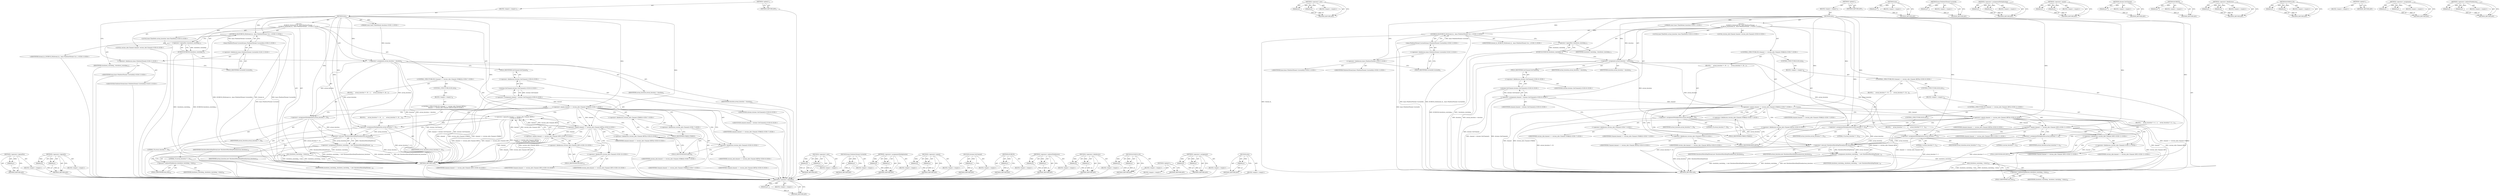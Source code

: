digraph "&lt;operator&gt;.indirectFieldAccess" {
vulnerable_123 [label=<(METHOD,&lt;operator&gt;.logicalNot)>];
vulnerable_124 [label=<(PARAM,p1)>];
vulnerable_125 [label=<(BLOCK,&lt;empty&gt;,&lt;empty&gt;)>];
vulnerable_126 [label=<(METHOD_RETURN,ANY)>];
vulnerable_146 [label=<(METHOD,&lt;operator&gt;.logicalOr)>];
vulnerable_147 [label=<(PARAM,p1)>];
vulnerable_148 [label=<(PARAM,p2)>];
vulnerable_149 [label=<(BLOCK,&lt;empty&gt;,&lt;empty&gt;)>];
vulnerable_150 [label=<(METHOD_RETURN,ANY)>];
vulnerable_6 [label=<(METHOD,&lt;global&gt;)<SUB>1</SUB>>];
vulnerable_7 [label=<(BLOCK,&lt;empty&gt;,&lt;empty&gt;)<SUB>1</SUB>>];
vulnerable_8 [label=<(METHOD,Arm)<SUB>1</SUB>>];
vulnerable_9 [label="<(PARAM,const base::TimeDelta&amp; duration)<SUB>1</SUB>>"];
vulnerable_10 [label="<(BLOCK,{
  DCHECK_EQ(thread_id_, base::PlatformThread:...,{
  DCHECK_EQ(thread_id_, base::PlatformThread:...)<SUB>1</SUB>>"];
vulnerable_11 [label="<(DCHECK_EQ,DCHECK_EQ(thread_id_, base::PlatformThread::Cur...)<SUB>2</SUB>>"];
vulnerable_12 [label="<(IDENTIFIER,thread_id_,DCHECK_EQ(thread_id_, base::PlatformThread::Cur...)<SUB>2</SUB>>"];
vulnerable_13 [label="<(base.PlatformThread.CurrentId,base::PlatformThread::CurrentId())<SUB>2</SUB>>"];
vulnerable_14 [label="<(&lt;operator&gt;.fieldAccess,base::PlatformThread::CurrentId)<SUB>2</SUB>>"];
vulnerable_15 [label="<(&lt;operator&gt;.fieldAccess,base::PlatformThread)<SUB>2</SUB>>"];
vulnerable_16 [label="<(IDENTIFIER,base,base::PlatformThread::CurrentId())<SUB>2</SUB>>"];
vulnerable_17 [label="<(IDENTIFIER,PlatformThread,base::PlatformThread::CurrentId())<SUB>2</SUB>>"];
vulnerable_18 [label=<(FIELD_IDENTIFIER,CurrentId,CurrentId)<SUB>2</SUB>>];
vulnerable_19 [label=<(DCHECK,DCHECK(!shutdown_watchdog_))<SUB>3</SUB>>];
vulnerable_20 [label=<(&lt;operator&gt;.logicalNot,!shutdown_watchdog_)<SUB>3</SUB>>];
vulnerable_21 [label=<(IDENTIFIER,shutdown_watchdog_,!shutdown_watchdog_)<SUB>3</SUB>>];
vulnerable_22 [label="<(LOCAL,base.TimeDelta actual_duration: base.TimeDelta)<SUB>4</SUB>>"];
vulnerable_23 [label=<(&lt;operator&gt;.assignment,actual_duration = duration)<SUB>4</SUB>>];
vulnerable_24 [label=<(IDENTIFIER,actual_duration,actual_duration = duration)<SUB>4</SUB>>];
vulnerable_25 [label=<(IDENTIFIER,duration,actual_duration = duration)<SUB>4</SUB>>];
vulnerable_26 [label="<(LOCAL,version_info.Channel channel: version_info.Channel)<SUB>6</SUB>>"];
vulnerable_27 [label="<(&lt;operator&gt;.assignment,channel = chrome::GetChannel())<SUB>6</SUB>>"];
vulnerable_28 [label="<(IDENTIFIER,channel,channel = chrome::GetChannel())<SUB>6</SUB>>"];
vulnerable_29 [label="<(chrome.GetChannel,chrome::GetChannel())<SUB>6</SUB>>"];
vulnerable_30 [label="<(&lt;operator&gt;.fieldAccess,chrome::GetChannel)<SUB>6</SUB>>"];
vulnerable_31 [label="<(IDENTIFIER,chrome,chrome::GetChannel())<SUB>6</SUB>>"];
vulnerable_32 [label=<(FIELD_IDENTIFIER,GetChannel,GetChannel)<SUB>6</SUB>>];
vulnerable_33 [label="<(CONTROL_STRUCTURE,IF,if (channel == version_info::Channel::STABLE))<SUB>7</SUB>>"];
vulnerable_34 [label="<(&lt;operator&gt;.equals,channel == version_info::Channel::STABLE)<SUB>7</SUB>>"];
vulnerable_35 [label="<(IDENTIFIER,channel,channel == version_info::Channel::STABLE)<SUB>7</SUB>>"];
vulnerable_36 [label="<(&lt;operator&gt;.fieldAccess,version_info::Channel::STABLE)<SUB>7</SUB>>"];
vulnerable_37 [label="<(&lt;operator&gt;.fieldAccess,version_info::Channel)<SUB>7</SUB>>"];
vulnerable_38 [label="<(IDENTIFIER,version_info,channel == version_info::Channel::STABLE)<SUB>7</SUB>>"];
vulnerable_39 [label="<(IDENTIFIER,Channel,channel == version_info::Channel::STABLE)<SUB>7</SUB>>"];
vulnerable_40 [label=<(FIELD_IDENTIFIER,STABLE,STABLE)<SUB>7</SUB>>];
vulnerable_41 [label=<(BLOCK,{
     actual_duration *= 20;
  },{
     actual_duration *= 20;
  })<SUB>7</SUB>>];
vulnerable_42 [label=<(&lt;operator&gt;.assignmentMultiplication,actual_duration *= 20)<SUB>8</SUB>>];
vulnerable_43 [label=<(IDENTIFIER,actual_duration,actual_duration *= 20)<SUB>8</SUB>>];
vulnerable_44 [label=<(LITERAL,20,actual_duration *= 20)<SUB>8</SUB>>];
vulnerable_45 [label=<(CONTROL_STRUCTURE,ELSE,else)<SUB>9</SUB>>];
vulnerable_46 [label=<(BLOCK,&lt;empty&gt;,&lt;empty&gt;)<SUB>9</SUB>>];
vulnerable_47 [label="<(CONTROL_STRUCTURE,IF,if (channel == version_info::Channel::BETA ||
             channel == version_info::Channel::DEV))<SUB>9</SUB>>"];
vulnerable_48 [label="<(&lt;operator&gt;.logicalOr,channel == version_info::Channel::BETA ||
     ...)<SUB>9</SUB>>"];
vulnerable_49 [label="<(&lt;operator&gt;.equals,channel == version_info::Channel::BETA)<SUB>9</SUB>>"];
vulnerable_50 [label="<(IDENTIFIER,channel,channel == version_info::Channel::BETA)<SUB>9</SUB>>"];
vulnerable_51 [label="<(&lt;operator&gt;.fieldAccess,version_info::Channel::BETA)<SUB>9</SUB>>"];
vulnerable_52 [label="<(&lt;operator&gt;.fieldAccess,version_info::Channel)<SUB>9</SUB>>"];
vulnerable_53 [label="<(IDENTIFIER,version_info,channel == version_info::Channel::BETA)<SUB>9</SUB>>"];
vulnerable_54 [label="<(IDENTIFIER,Channel,channel == version_info::Channel::BETA)<SUB>9</SUB>>"];
vulnerable_55 [label=<(FIELD_IDENTIFIER,BETA,BETA)<SUB>9</SUB>>];
vulnerable_56 [label="<(&lt;operator&gt;.equals,channel == version_info::Channel::DEV)<SUB>10</SUB>>"];
vulnerable_57 [label="<(IDENTIFIER,channel,channel == version_info::Channel::DEV)<SUB>10</SUB>>"];
vulnerable_58 [label="<(&lt;operator&gt;.fieldAccess,version_info::Channel::DEV)<SUB>10</SUB>>"];
vulnerable_59 [label="<(&lt;operator&gt;.fieldAccess,version_info::Channel)<SUB>10</SUB>>"];
vulnerable_60 [label="<(IDENTIFIER,version_info,channel == version_info::Channel::DEV)<SUB>10</SUB>>"];
vulnerable_61 [label="<(IDENTIFIER,Channel,channel == version_info::Channel::DEV)<SUB>10</SUB>>"];
vulnerable_62 [label=<(FIELD_IDENTIFIER,DEV,DEV)<SUB>10</SUB>>];
vulnerable_63 [label=<(BLOCK,{
     actual_duration *= 10;
   },{
     actual_duration *= 10;
   })<SUB>10</SUB>>];
vulnerable_64 [label=<(&lt;operator&gt;.assignmentMultiplication,actual_duration *= 10)<SUB>11</SUB>>];
vulnerable_65 [label=<(IDENTIFIER,actual_duration,actual_duration *= 10)<SUB>11</SUB>>];
vulnerable_66 [label=<(LITERAL,10,actual_duration *= 10)<SUB>11</SUB>>];
vulnerable_67 [label=<(&lt;operator&gt;.assignment,shutdown_watchdog_ = new ShutdownWatchDogThread...)<SUB>19</SUB>>];
vulnerable_68 [label=<(IDENTIFIER,shutdown_watchdog_,shutdown_watchdog_ = new ShutdownWatchDogThread...)<SUB>19</SUB>>];
vulnerable_69 [label=<(&lt;operator&gt;.new,new ShutdownWatchDogThread(actual_duration))<SUB>19</SUB>>];
vulnerable_70 [label=<(IDENTIFIER,ShutdownWatchDogThread,new ShutdownWatchDogThread(actual_duration))<SUB>19</SUB>>];
vulnerable_71 [label=<(IDENTIFIER,actual_duration,new ShutdownWatchDogThread(actual_duration))<SUB>19</SUB>>];
vulnerable_72 [label=<(Arm,shutdown_watchdog_-&gt;Arm())<SUB>20</SUB>>];
vulnerable_73 [label=<(&lt;operator&gt;.indirectFieldAccess,shutdown_watchdog_-&gt;Arm)<SUB>20</SUB>>];
vulnerable_74 [label=<(IDENTIFIER,shutdown_watchdog_,shutdown_watchdog_-&gt;Arm())<SUB>20</SUB>>];
vulnerable_75 [label=<(FIELD_IDENTIFIER,Arm,Arm)<SUB>20</SUB>>];
vulnerable_76 [label=<(METHOD_RETURN,void)<SUB>1</SUB>>];
vulnerable_78 [label=<(METHOD_RETURN,ANY)<SUB>1</SUB>>];
vulnerable_151 [label=<(METHOD,&lt;operator&gt;.new)>];
vulnerable_152 [label=<(PARAM,p1)>];
vulnerable_153 [label=<(PARAM,p2)>];
vulnerable_154 [label=<(BLOCK,&lt;empty&gt;,&lt;empty&gt;)>];
vulnerable_155 [label=<(METHOD_RETURN,ANY)>];
vulnerable_110 [label=<(METHOD,base.PlatformThread.CurrentId)>];
vulnerable_111 [label=<(PARAM,p1)>];
vulnerable_112 [label=<(BLOCK,&lt;empty&gt;,&lt;empty&gt;)>];
vulnerable_113 [label=<(METHOD_RETURN,ANY)>];
vulnerable_141 [label=<(METHOD,&lt;operator&gt;.assignmentMultiplication)>];
vulnerable_142 [label=<(PARAM,p1)>];
vulnerable_143 [label=<(PARAM,p2)>];
vulnerable_144 [label=<(BLOCK,&lt;empty&gt;,&lt;empty&gt;)>];
vulnerable_145 [label=<(METHOD_RETURN,ANY)>];
vulnerable_136 [label=<(METHOD,&lt;operator&gt;.equals)>];
vulnerable_137 [label=<(PARAM,p1)>];
vulnerable_138 [label=<(PARAM,p2)>];
vulnerable_139 [label=<(BLOCK,&lt;empty&gt;,&lt;empty&gt;)>];
vulnerable_140 [label=<(METHOD_RETURN,ANY)>];
vulnerable_132 [label=<(METHOD,chrome.GetChannel)>];
vulnerable_133 [label=<(PARAM,p1)>];
vulnerable_134 [label=<(BLOCK,&lt;empty&gt;,&lt;empty&gt;)>];
vulnerable_135 [label=<(METHOD_RETURN,ANY)>];
vulnerable_119 [label=<(METHOD,DCHECK)>];
vulnerable_120 [label=<(PARAM,p1)>];
vulnerable_121 [label=<(BLOCK,&lt;empty&gt;,&lt;empty&gt;)>];
vulnerable_122 [label=<(METHOD_RETURN,ANY)>];
vulnerable_160 [label=<(METHOD,&lt;operator&gt;.indirectFieldAccess)>];
vulnerable_161 [label=<(PARAM,p1)>];
vulnerable_162 [label=<(PARAM,p2)>];
vulnerable_163 [label=<(BLOCK,&lt;empty&gt;,&lt;empty&gt;)>];
vulnerable_164 [label=<(METHOD_RETURN,ANY)>];
vulnerable_114 [label=<(METHOD,&lt;operator&gt;.fieldAccess)>];
vulnerable_115 [label=<(PARAM,p1)>];
vulnerable_116 [label=<(PARAM,p2)>];
vulnerable_117 [label=<(BLOCK,&lt;empty&gt;,&lt;empty&gt;)>];
vulnerable_118 [label=<(METHOD_RETURN,ANY)>];
vulnerable_105 [label=<(METHOD,DCHECK_EQ)>];
vulnerable_106 [label=<(PARAM,p1)>];
vulnerable_107 [label=<(PARAM,p2)>];
vulnerable_108 [label=<(BLOCK,&lt;empty&gt;,&lt;empty&gt;)>];
vulnerable_109 [label=<(METHOD_RETURN,ANY)>];
vulnerable_99 [label=<(METHOD,&lt;global&gt;)<SUB>1</SUB>>];
vulnerable_100 [label=<(BLOCK,&lt;empty&gt;,&lt;empty&gt;)>];
vulnerable_101 [label=<(METHOD_RETURN,ANY)>];
vulnerable_127 [label=<(METHOD,&lt;operator&gt;.assignment)>];
vulnerable_128 [label=<(PARAM,p1)>];
vulnerable_129 [label=<(PARAM,p2)>];
vulnerable_130 [label=<(BLOCK,&lt;empty&gt;,&lt;empty&gt;)>];
vulnerable_131 [label=<(METHOD_RETURN,ANY)>];
vulnerable_156 [label=<(METHOD,Arm)>];
vulnerable_157 [label=<(PARAM,p1)>];
vulnerable_158 [label=<(BLOCK,&lt;empty&gt;,&lt;empty&gt;)>];
vulnerable_159 [label=<(METHOD_RETURN,ANY)>];
fixed_134 [label=<(METHOD,&lt;operator&gt;.logicalNot)>];
fixed_135 [label=<(PARAM,p1)>];
fixed_136 [label=<(BLOCK,&lt;empty&gt;,&lt;empty&gt;)>];
fixed_137 [label=<(METHOD_RETURN,ANY)>];
fixed_157 [label=<(METHOD,&lt;operator&gt;.new)>];
fixed_158 [label=<(PARAM,p1)>];
fixed_159 [label=<(PARAM,p2)>];
fixed_160 [label=<(BLOCK,&lt;empty&gt;,&lt;empty&gt;)>];
fixed_161 [label=<(METHOD_RETURN,ANY)>];
fixed_6 [label=<(METHOD,&lt;global&gt;)<SUB>1</SUB>>];
fixed_7 [label=<(BLOCK,&lt;empty&gt;,&lt;empty&gt;)<SUB>1</SUB>>];
fixed_8 [label=<(METHOD,Arm)<SUB>1</SUB>>];
fixed_9 [label="<(PARAM,const base::TimeDelta&amp; duration)<SUB>1</SUB>>"];
fixed_10 [label="<(BLOCK,{
  DCHECK_EQ(thread_id_, base::PlatformThread:...,{
  DCHECK_EQ(thread_id_, base::PlatformThread:...)<SUB>1</SUB>>"];
fixed_11 [label="<(DCHECK_EQ,DCHECK_EQ(thread_id_, base::PlatformThread::Cur...)<SUB>2</SUB>>"];
fixed_12 [label="<(IDENTIFIER,thread_id_,DCHECK_EQ(thread_id_, base::PlatformThread::Cur...)<SUB>2</SUB>>"];
fixed_13 [label="<(base.PlatformThread.CurrentId,base::PlatformThread::CurrentId())<SUB>2</SUB>>"];
fixed_14 [label="<(&lt;operator&gt;.fieldAccess,base::PlatformThread::CurrentId)<SUB>2</SUB>>"];
fixed_15 [label="<(&lt;operator&gt;.fieldAccess,base::PlatformThread)<SUB>2</SUB>>"];
fixed_16 [label="<(IDENTIFIER,base,base::PlatformThread::CurrentId())<SUB>2</SUB>>"];
fixed_17 [label="<(IDENTIFIER,PlatformThread,base::PlatformThread::CurrentId())<SUB>2</SUB>>"];
fixed_18 [label=<(FIELD_IDENTIFIER,CurrentId,CurrentId)<SUB>2</SUB>>];
fixed_19 [label=<(DCHECK,DCHECK(!shutdown_watchdog_))<SUB>3</SUB>>];
fixed_20 [label=<(&lt;operator&gt;.logicalNot,!shutdown_watchdog_)<SUB>3</SUB>>];
fixed_21 [label=<(IDENTIFIER,shutdown_watchdog_,!shutdown_watchdog_)<SUB>3</SUB>>];
fixed_22 [label="<(LOCAL,base.TimeDelta actual_duration: base.TimeDelta)<SUB>4</SUB>>"];
fixed_23 [label=<(&lt;operator&gt;.assignment,actual_duration = duration)<SUB>4</SUB>>];
fixed_24 [label=<(IDENTIFIER,actual_duration,actual_duration = duration)<SUB>4</SUB>>];
fixed_25 [label=<(IDENTIFIER,duration,actual_duration = duration)<SUB>4</SUB>>];
fixed_26 [label="<(LOCAL,version_info.Channel channel: version_info.Channel)<SUB>6</SUB>>"];
fixed_27 [label="<(&lt;operator&gt;.assignment,channel = chrome::GetChannel())<SUB>6</SUB>>"];
fixed_28 [label="<(IDENTIFIER,channel,channel = chrome::GetChannel())<SUB>6</SUB>>"];
fixed_29 [label="<(chrome.GetChannel,chrome::GetChannel())<SUB>6</SUB>>"];
fixed_30 [label="<(&lt;operator&gt;.fieldAccess,chrome::GetChannel)<SUB>6</SUB>>"];
fixed_31 [label="<(IDENTIFIER,chrome,chrome::GetChannel())<SUB>6</SUB>>"];
fixed_32 [label=<(FIELD_IDENTIFIER,GetChannel,GetChannel)<SUB>6</SUB>>];
fixed_33 [label="<(CONTROL_STRUCTURE,IF,if (channel == version_info::Channel::STABLE))<SUB>7</SUB>>"];
fixed_34 [label="<(&lt;operator&gt;.equals,channel == version_info::Channel::STABLE)<SUB>7</SUB>>"];
fixed_35 [label="<(IDENTIFIER,channel,channel == version_info::Channel::STABLE)<SUB>7</SUB>>"];
fixed_36 [label="<(&lt;operator&gt;.fieldAccess,version_info::Channel::STABLE)<SUB>7</SUB>>"];
fixed_37 [label="<(&lt;operator&gt;.fieldAccess,version_info::Channel)<SUB>7</SUB>>"];
fixed_38 [label="<(IDENTIFIER,version_info,channel == version_info::Channel::STABLE)<SUB>7</SUB>>"];
fixed_39 [label="<(IDENTIFIER,Channel,channel == version_info::Channel::STABLE)<SUB>7</SUB>>"];
fixed_40 [label=<(FIELD_IDENTIFIER,STABLE,STABLE)<SUB>7</SUB>>];
fixed_41 [label=<(BLOCK,{
     actual_duration *= 20;
  },{
     actual_duration *= 20;
  })<SUB>7</SUB>>];
fixed_42 [label=<(&lt;operator&gt;.assignmentMultiplication,actual_duration *= 20)<SUB>8</SUB>>];
fixed_43 [label=<(IDENTIFIER,actual_duration,actual_duration *= 20)<SUB>8</SUB>>];
fixed_44 [label=<(LITERAL,20,actual_duration *= 20)<SUB>8</SUB>>];
fixed_45 [label=<(CONTROL_STRUCTURE,ELSE,else)<SUB>9</SUB>>];
fixed_46 [label=<(BLOCK,&lt;empty&gt;,&lt;empty&gt;)<SUB>9</SUB>>];
fixed_47 [label="<(CONTROL_STRUCTURE,IF,if (channel == version_info::Channel::BETA))<SUB>9</SUB>>"];
fixed_48 [label="<(&lt;operator&gt;.equals,channel == version_info::Channel::BETA)<SUB>9</SUB>>"];
fixed_49 [label="<(IDENTIFIER,channel,channel == version_info::Channel::BETA)<SUB>9</SUB>>"];
fixed_50 [label="<(&lt;operator&gt;.fieldAccess,version_info::Channel::BETA)<SUB>9</SUB>>"];
fixed_51 [label="<(&lt;operator&gt;.fieldAccess,version_info::Channel)<SUB>9</SUB>>"];
fixed_52 [label="<(IDENTIFIER,version_info,channel == version_info::Channel::BETA)<SUB>9</SUB>>"];
fixed_53 [label="<(IDENTIFIER,Channel,channel == version_info::Channel::BETA)<SUB>9</SUB>>"];
fixed_54 [label=<(FIELD_IDENTIFIER,BETA,BETA)<SUB>9</SUB>>];
fixed_55 [label=<(BLOCK,{
     actual_duration *= 10;
  },{
     actual_duration *= 10;
  })<SUB>9</SUB>>];
fixed_56 [label=<(&lt;operator&gt;.assignmentMultiplication,actual_duration *= 10)<SUB>10</SUB>>];
fixed_57 [label=<(IDENTIFIER,actual_duration,actual_duration *= 10)<SUB>10</SUB>>];
fixed_58 [label=<(LITERAL,10,actual_duration *= 10)<SUB>10</SUB>>];
fixed_59 [label=<(CONTROL_STRUCTURE,ELSE,else)<SUB>11</SUB>>];
fixed_60 [label=<(BLOCK,&lt;empty&gt;,&lt;empty&gt;)<SUB>11</SUB>>];
fixed_61 [label="<(CONTROL_STRUCTURE,IF,if (channel == version_info::Channel::DEV))<SUB>11</SUB>>"];
fixed_62 [label="<(&lt;operator&gt;.equals,channel == version_info::Channel::DEV)<SUB>11</SUB>>"];
fixed_63 [label="<(IDENTIFIER,channel,channel == version_info::Channel::DEV)<SUB>11</SUB>>"];
fixed_64 [label="<(&lt;operator&gt;.fieldAccess,version_info::Channel::DEV)<SUB>11</SUB>>"];
fixed_65 [label="<(&lt;operator&gt;.fieldAccess,version_info::Channel)<SUB>11</SUB>>"];
fixed_66 [label="<(IDENTIFIER,version_info,channel == version_info::Channel::DEV)<SUB>11</SUB>>"];
fixed_67 [label="<(IDENTIFIER,Channel,channel == version_info::Channel::DEV)<SUB>11</SUB>>"];
fixed_68 [label=<(FIELD_IDENTIFIER,DEV,DEV)<SUB>11</SUB>>];
fixed_69 [label=<(BLOCK,{
    actual_duration *= 4;
  },{
    actual_duration *= 4;
  })<SUB>11</SUB>>];
fixed_70 [label=<(&lt;operator&gt;.assignmentMultiplication,actual_duration *= 4)<SUB>12</SUB>>];
fixed_71 [label=<(IDENTIFIER,actual_duration,actual_duration *= 4)<SUB>12</SUB>>];
fixed_72 [label=<(LITERAL,4,actual_duration *= 4)<SUB>12</SUB>>];
fixed_73 [label=<(CONTROL_STRUCTURE,ELSE,else)<SUB>13</SUB>>];
fixed_74 [label=<(BLOCK,{
    actual_duration *= 2;
   },{
    actual_duration *= 2;
   })<SUB>13</SUB>>];
fixed_75 [label=<(&lt;operator&gt;.assignmentMultiplication,actual_duration *= 2)<SUB>14</SUB>>];
fixed_76 [label=<(IDENTIFIER,actual_duration,actual_duration *= 2)<SUB>14</SUB>>];
fixed_77 [label=<(LITERAL,2,actual_duration *= 2)<SUB>14</SUB>>];
fixed_78 [label=<(&lt;operator&gt;.assignment,shutdown_watchdog_ = new ShutdownWatchDogThread...)<SUB>22</SUB>>];
fixed_79 [label=<(IDENTIFIER,shutdown_watchdog_,shutdown_watchdog_ = new ShutdownWatchDogThread...)<SUB>22</SUB>>];
fixed_80 [label=<(&lt;operator&gt;.new,new ShutdownWatchDogThread(actual_duration))<SUB>22</SUB>>];
fixed_81 [label=<(IDENTIFIER,ShutdownWatchDogThread,new ShutdownWatchDogThread(actual_duration))<SUB>22</SUB>>];
fixed_82 [label=<(IDENTIFIER,actual_duration,new ShutdownWatchDogThread(actual_duration))<SUB>22</SUB>>];
fixed_83 [label=<(Arm,shutdown_watchdog_-&gt;Arm())<SUB>23</SUB>>];
fixed_84 [label=<(&lt;operator&gt;.indirectFieldAccess,shutdown_watchdog_-&gt;Arm)<SUB>23</SUB>>];
fixed_85 [label=<(IDENTIFIER,shutdown_watchdog_,shutdown_watchdog_-&gt;Arm())<SUB>23</SUB>>];
fixed_86 [label=<(FIELD_IDENTIFIER,Arm,Arm)<SUB>23</SUB>>];
fixed_87 [label=<(METHOD_RETURN,void)<SUB>1</SUB>>];
fixed_89 [label=<(METHOD_RETURN,ANY)<SUB>1</SUB>>];
fixed_162 [label=<(METHOD,Arm)>];
fixed_163 [label=<(PARAM,p1)>];
fixed_164 [label=<(BLOCK,&lt;empty&gt;,&lt;empty&gt;)>];
fixed_165 [label=<(METHOD_RETURN,ANY)>];
fixed_121 [label=<(METHOD,base.PlatformThread.CurrentId)>];
fixed_122 [label=<(PARAM,p1)>];
fixed_123 [label=<(BLOCK,&lt;empty&gt;,&lt;empty&gt;)>];
fixed_124 [label=<(METHOD_RETURN,ANY)>];
fixed_152 [label=<(METHOD,&lt;operator&gt;.assignmentMultiplication)>];
fixed_153 [label=<(PARAM,p1)>];
fixed_154 [label=<(PARAM,p2)>];
fixed_155 [label=<(BLOCK,&lt;empty&gt;,&lt;empty&gt;)>];
fixed_156 [label=<(METHOD_RETURN,ANY)>];
fixed_147 [label=<(METHOD,&lt;operator&gt;.equals)>];
fixed_148 [label=<(PARAM,p1)>];
fixed_149 [label=<(PARAM,p2)>];
fixed_150 [label=<(BLOCK,&lt;empty&gt;,&lt;empty&gt;)>];
fixed_151 [label=<(METHOD_RETURN,ANY)>];
fixed_143 [label=<(METHOD,chrome.GetChannel)>];
fixed_144 [label=<(PARAM,p1)>];
fixed_145 [label=<(BLOCK,&lt;empty&gt;,&lt;empty&gt;)>];
fixed_146 [label=<(METHOD_RETURN,ANY)>];
fixed_130 [label=<(METHOD,DCHECK)>];
fixed_131 [label=<(PARAM,p1)>];
fixed_132 [label=<(BLOCK,&lt;empty&gt;,&lt;empty&gt;)>];
fixed_133 [label=<(METHOD_RETURN,ANY)>];
fixed_125 [label=<(METHOD,&lt;operator&gt;.fieldAccess)>];
fixed_126 [label=<(PARAM,p1)>];
fixed_127 [label=<(PARAM,p2)>];
fixed_128 [label=<(BLOCK,&lt;empty&gt;,&lt;empty&gt;)>];
fixed_129 [label=<(METHOD_RETURN,ANY)>];
fixed_116 [label=<(METHOD,DCHECK_EQ)>];
fixed_117 [label=<(PARAM,p1)>];
fixed_118 [label=<(PARAM,p2)>];
fixed_119 [label=<(BLOCK,&lt;empty&gt;,&lt;empty&gt;)>];
fixed_120 [label=<(METHOD_RETURN,ANY)>];
fixed_110 [label=<(METHOD,&lt;global&gt;)<SUB>1</SUB>>];
fixed_111 [label=<(BLOCK,&lt;empty&gt;,&lt;empty&gt;)>];
fixed_112 [label=<(METHOD_RETURN,ANY)>];
fixed_138 [label=<(METHOD,&lt;operator&gt;.assignment)>];
fixed_139 [label=<(PARAM,p1)>];
fixed_140 [label=<(PARAM,p2)>];
fixed_141 [label=<(BLOCK,&lt;empty&gt;,&lt;empty&gt;)>];
fixed_142 [label=<(METHOD_RETURN,ANY)>];
fixed_166 [label=<(METHOD,&lt;operator&gt;.indirectFieldAccess)>];
fixed_167 [label=<(PARAM,p1)>];
fixed_168 [label=<(PARAM,p2)>];
fixed_169 [label=<(BLOCK,&lt;empty&gt;,&lt;empty&gt;)>];
fixed_170 [label=<(METHOD_RETURN,ANY)>];
vulnerable_123 -> vulnerable_124  [key=0, label="AST: "];
vulnerable_123 -> vulnerable_124  [key=1, label="DDG: "];
vulnerable_123 -> vulnerable_125  [key=0, label="AST: "];
vulnerable_123 -> vulnerable_126  [key=0, label="AST: "];
vulnerable_123 -> vulnerable_126  [key=1, label="CFG: "];
vulnerable_124 -> vulnerable_126  [key=0, label="DDG: p1"];
vulnerable_125 -> fixed_134  [key=0];
vulnerable_126 -> fixed_134  [key=0];
vulnerable_146 -> vulnerable_147  [key=0, label="AST: "];
vulnerable_146 -> vulnerable_147  [key=1, label="DDG: "];
vulnerable_146 -> vulnerable_149  [key=0, label="AST: "];
vulnerable_146 -> vulnerable_148  [key=0, label="AST: "];
vulnerable_146 -> vulnerable_148  [key=1, label="DDG: "];
vulnerable_146 -> vulnerable_150  [key=0, label="AST: "];
vulnerable_146 -> vulnerable_150  [key=1, label="CFG: "];
vulnerable_147 -> vulnerable_150  [key=0, label="DDG: p1"];
vulnerable_148 -> vulnerable_150  [key=0, label="DDG: p2"];
vulnerable_149 -> fixed_134  [key=0];
vulnerable_150 -> fixed_134  [key=0];
vulnerable_6 -> vulnerable_7  [key=0, label="AST: "];
vulnerable_6 -> vulnerable_78  [key=0, label="AST: "];
vulnerable_6 -> vulnerable_78  [key=1, label="CFG: "];
vulnerable_7 -> vulnerable_8  [key=0, label="AST: "];
vulnerable_8 -> vulnerable_9  [key=0, label="AST: "];
vulnerable_8 -> vulnerable_9  [key=1, label="DDG: "];
vulnerable_8 -> vulnerable_10  [key=0, label="AST: "];
vulnerable_8 -> vulnerable_76  [key=0, label="AST: "];
vulnerable_8 -> vulnerable_15  [key=0, label="CFG: "];
vulnerable_8 -> vulnerable_23  [key=0, label="DDG: "];
vulnerable_8 -> vulnerable_11  [key=0, label="DDG: "];
vulnerable_8 -> vulnerable_20  [key=0, label="DDG: "];
vulnerable_8 -> vulnerable_34  [key=0, label="DDG: "];
vulnerable_8 -> vulnerable_42  [key=0, label="DDG: "];
vulnerable_8 -> vulnerable_69  [key=0, label="DDG: "];
vulnerable_8 -> vulnerable_64  [key=0, label="DDG: "];
vulnerable_8 -> vulnerable_49  [key=0, label="DDG: "];
vulnerable_8 -> vulnerable_56  [key=0, label="DDG: "];
vulnerable_9 -> vulnerable_23  [key=0, label="DDG: duration"];
vulnerable_10 -> vulnerable_11  [key=0, label="AST: "];
vulnerable_10 -> vulnerable_19  [key=0, label="AST: "];
vulnerable_10 -> vulnerable_22  [key=0, label="AST: "];
vulnerable_10 -> vulnerable_23  [key=0, label="AST: "];
vulnerable_10 -> vulnerable_26  [key=0, label="AST: "];
vulnerable_10 -> vulnerable_27  [key=0, label="AST: "];
vulnerable_10 -> vulnerable_33  [key=0, label="AST: "];
vulnerable_10 -> vulnerable_67  [key=0, label="AST: "];
vulnerable_10 -> vulnerable_72  [key=0, label="AST: "];
vulnerable_11 -> vulnerable_12  [key=0, label="AST: "];
vulnerable_11 -> vulnerable_13  [key=0, label="AST: "];
vulnerable_11 -> vulnerable_20  [key=0, label="CFG: "];
vulnerable_11 -> vulnerable_76  [key=0, label="DDG: base::PlatformThread::CurrentId()"];
vulnerable_11 -> vulnerable_76  [key=1, label="DDG: DCHECK_EQ(thread_id_, base::PlatformThread::CurrentId())"];
vulnerable_11 -> vulnerable_76  [key=2, label="DDG: thread_id_"];
vulnerable_12 -> fixed_134  [key=0];
vulnerable_13 -> vulnerable_14  [key=0, label="AST: "];
vulnerable_13 -> vulnerable_11  [key=0, label="CFG: "];
vulnerable_13 -> vulnerable_11  [key=1, label="DDG: base::PlatformThread::CurrentId"];
vulnerable_13 -> vulnerable_76  [key=0, label="DDG: base::PlatformThread::CurrentId"];
vulnerable_14 -> vulnerable_15  [key=0, label="AST: "];
vulnerable_14 -> vulnerable_18  [key=0, label="AST: "];
vulnerable_14 -> vulnerable_13  [key=0, label="CFG: "];
vulnerable_15 -> vulnerable_16  [key=0, label="AST: "];
vulnerable_15 -> vulnerable_17  [key=0, label="AST: "];
vulnerable_15 -> vulnerable_18  [key=0, label="CFG: "];
vulnerable_16 -> fixed_134  [key=0];
vulnerable_17 -> fixed_134  [key=0];
vulnerable_18 -> vulnerable_14  [key=0, label="CFG: "];
vulnerable_19 -> vulnerable_20  [key=0, label="AST: "];
vulnerable_19 -> vulnerable_23  [key=0, label="CFG: "];
vulnerable_19 -> vulnerable_76  [key=0, label="DDG: !shutdown_watchdog_"];
vulnerable_19 -> vulnerable_76  [key=1, label="DDG: DCHECK(!shutdown_watchdog_)"];
vulnerable_20 -> vulnerable_21  [key=0, label="AST: "];
vulnerable_20 -> vulnerable_19  [key=0, label="CFG: "];
vulnerable_20 -> vulnerable_19  [key=1, label="DDG: shutdown_watchdog_"];
vulnerable_21 -> fixed_134  [key=0];
vulnerable_22 -> fixed_134  [key=0];
vulnerable_23 -> vulnerable_24  [key=0, label="AST: "];
vulnerable_23 -> vulnerable_25  [key=0, label="AST: "];
vulnerable_23 -> vulnerable_32  [key=0, label="CFG: "];
vulnerable_23 -> vulnerable_76  [key=0, label="DDG: duration"];
vulnerable_23 -> vulnerable_76  [key=1, label="DDG: actual_duration = duration"];
vulnerable_23 -> vulnerable_69  [key=0, label="DDG: actual_duration"];
vulnerable_23 -> vulnerable_42  [key=0, label="DDG: actual_duration"];
vulnerable_23 -> vulnerable_64  [key=0, label="DDG: actual_duration"];
vulnerable_24 -> fixed_134  [key=0];
vulnerable_25 -> fixed_134  [key=0];
vulnerable_26 -> fixed_134  [key=0];
vulnerable_27 -> vulnerable_28  [key=0, label="AST: "];
vulnerable_27 -> vulnerable_29  [key=0, label="AST: "];
vulnerable_27 -> vulnerable_37  [key=0, label="CFG: "];
vulnerable_27 -> vulnerable_76  [key=0, label="DDG: chrome::GetChannel()"];
vulnerable_27 -> vulnerable_76  [key=1, label="DDG: channel = chrome::GetChannel()"];
vulnerable_27 -> vulnerable_34  [key=0, label="DDG: channel"];
vulnerable_28 -> fixed_134  [key=0];
vulnerable_29 -> vulnerable_30  [key=0, label="AST: "];
vulnerable_29 -> vulnerable_27  [key=0, label="CFG: "];
vulnerable_29 -> vulnerable_27  [key=1, label="DDG: chrome::GetChannel"];
vulnerable_29 -> vulnerable_76  [key=0, label="DDG: chrome::GetChannel"];
vulnerable_30 -> vulnerable_31  [key=0, label="AST: "];
vulnerable_30 -> vulnerable_32  [key=0, label="AST: "];
vulnerable_30 -> vulnerable_29  [key=0, label="CFG: "];
vulnerable_31 -> fixed_134  [key=0];
vulnerable_32 -> vulnerable_30  [key=0, label="CFG: "];
vulnerable_33 -> vulnerable_34  [key=0, label="AST: "];
vulnerable_33 -> vulnerable_41  [key=0, label="AST: "];
vulnerable_33 -> vulnerable_45  [key=0, label="AST: "];
vulnerable_34 -> vulnerable_35  [key=0, label="AST: "];
vulnerable_34 -> vulnerable_36  [key=0, label="AST: "];
vulnerable_34 -> vulnerable_42  [key=0, label="CFG: "];
vulnerable_34 -> vulnerable_42  [key=1, label="CDG: "];
vulnerable_34 -> vulnerable_52  [key=0, label="CFG: "];
vulnerable_34 -> vulnerable_52  [key=1, label="CDG: "];
vulnerable_34 -> vulnerable_76  [key=0, label="DDG: channel"];
vulnerable_34 -> vulnerable_76  [key=1, label="DDG: version_info::Channel::STABLE"];
vulnerable_34 -> vulnerable_76  [key=2, label="DDG: channel == version_info::Channel::STABLE"];
vulnerable_34 -> vulnerable_49  [key=0, label="DDG: channel"];
vulnerable_34 -> vulnerable_49  [key=1, label="CDG: "];
vulnerable_34 -> vulnerable_48  [key=0, label="CDG: "];
vulnerable_34 -> vulnerable_51  [key=0, label="CDG: "];
vulnerable_34 -> vulnerable_55  [key=0, label="CDG: "];
vulnerable_35 -> fixed_134  [key=0];
vulnerable_36 -> vulnerable_37  [key=0, label="AST: "];
vulnerable_36 -> vulnerable_40  [key=0, label="AST: "];
vulnerable_36 -> vulnerable_34  [key=0, label="CFG: "];
vulnerable_37 -> vulnerable_38  [key=0, label="AST: "];
vulnerable_37 -> vulnerable_39  [key=0, label="AST: "];
vulnerable_37 -> vulnerable_40  [key=0, label="CFG: "];
vulnerable_38 -> fixed_134  [key=0];
vulnerable_39 -> fixed_134  [key=0];
vulnerable_40 -> vulnerable_36  [key=0, label="CFG: "];
vulnerable_41 -> vulnerable_42  [key=0, label="AST: "];
vulnerable_42 -> vulnerable_43  [key=0, label="AST: "];
vulnerable_42 -> vulnerable_44  [key=0, label="AST: "];
vulnerable_42 -> vulnerable_69  [key=0, label="CFG: "];
vulnerable_42 -> vulnerable_69  [key=1, label="DDG: actual_duration"];
vulnerable_42 -> vulnerable_76  [key=0, label="DDG: actual_duration *= 20"];
vulnerable_43 -> fixed_134  [key=0];
vulnerable_44 -> fixed_134  [key=0];
vulnerable_45 -> vulnerable_46  [key=0, label="AST: "];
vulnerable_46 -> vulnerable_47  [key=0, label="AST: "];
vulnerable_47 -> vulnerable_48  [key=0, label="AST: "];
vulnerable_47 -> vulnerable_63  [key=0, label="AST: "];
vulnerable_48 -> vulnerable_49  [key=0, label="AST: "];
vulnerable_48 -> vulnerable_56  [key=0, label="AST: "];
vulnerable_48 -> vulnerable_64  [key=0, label="CFG: "];
vulnerable_48 -> vulnerable_64  [key=1, label="CDG: "];
vulnerable_48 -> vulnerable_69  [key=0, label="CFG: "];
vulnerable_48 -> vulnerable_76  [key=0, label="DDG: channel == version_info::Channel::BETA"];
vulnerable_48 -> vulnerable_76  [key=1, label="DDG: channel == version_info::Channel::DEV"];
vulnerable_48 -> vulnerable_76  [key=2, label="DDG: channel == version_info::Channel::BETA ||
             channel == version_info::Channel::DEV"];
vulnerable_49 -> vulnerable_50  [key=0, label="AST: "];
vulnerable_49 -> vulnerable_51  [key=0, label="AST: "];
vulnerable_49 -> vulnerable_48  [key=0, label="CFG: "];
vulnerable_49 -> vulnerable_48  [key=1, label="DDG: channel"];
vulnerable_49 -> vulnerable_48  [key=2, label="DDG: version_info::Channel::BETA"];
vulnerable_49 -> vulnerable_59  [key=0, label="CFG: "];
vulnerable_49 -> vulnerable_59  [key=1, label="CDG: "];
vulnerable_49 -> vulnerable_76  [key=0, label="DDG: channel"];
vulnerable_49 -> vulnerable_76  [key=1, label="DDG: version_info::Channel::BETA"];
vulnerable_49 -> vulnerable_56  [key=0, label="DDG: channel"];
vulnerable_49 -> vulnerable_56  [key=1, label="CDG: "];
vulnerable_49 -> vulnerable_58  [key=0, label="CDG: "];
vulnerable_49 -> vulnerable_62  [key=0, label="CDG: "];
vulnerable_50 -> fixed_134  [key=0];
vulnerable_51 -> vulnerable_52  [key=0, label="AST: "];
vulnerable_51 -> vulnerable_55  [key=0, label="AST: "];
vulnerable_51 -> vulnerable_49  [key=0, label="CFG: "];
vulnerable_52 -> vulnerable_53  [key=0, label="AST: "];
vulnerable_52 -> vulnerable_54  [key=0, label="AST: "];
vulnerable_52 -> vulnerable_55  [key=0, label="CFG: "];
vulnerable_53 -> fixed_134  [key=0];
vulnerable_54 -> fixed_134  [key=0];
vulnerable_55 -> vulnerable_51  [key=0, label="CFG: "];
vulnerable_56 -> vulnerable_57  [key=0, label="AST: "];
vulnerable_56 -> vulnerable_58  [key=0, label="AST: "];
vulnerable_56 -> vulnerable_48  [key=0, label="CFG: "];
vulnerable_56 -> vulnerable_48  [key=1, label="DDG: channel"];
vulnerable_56 -> vulnerable_48  [key=2, label="DDG: version_info::Channel::DEV"];
vulnerable_56 -> vulnerable_76  [key=0, label="DDG: channel"];
vulnerable_56 -> vulnerable_76  [key=1, label="DDG: version_info::Channel::DEV"];
vulnerable_57 -> fixed_134  [key=0];
vulnerable_58 -> vulnerable_59  [key=0, label="AST: "];
vulnerable_58 -> vulnerable_62  [key=0, label="AST: "];
vulnerable_58 -> vulnerable_56  [key=0, label="CFG: "];
vulnerable_59 -> vulnerable_60  [key=0, label="AST: "];
vulnerable_59 -> vulnerable_61  [key=0, label="AST: "];
vulnerable_59 -> vulnerable_62  [key=0, label="CFG: "];
vulnerable_60 -> fixed_134  [key=0];
vulnerable_61 -> fixed_134  [key=0];
vulnerable_62 -> vulnerable_58  [key=0, label="CFG: "];
vulnerable_63 -> vulnerable_64  [key=0, label="AST: "];
vulnerable_64 -> vulnerable_65  [key=0, label="AST: "];
vulnerable_64 -> vulnerable_66  [key=0, label="AST: "];
vulnerable_64 -> vulnerable_69  [key=0, label="CFG: "];
vulnerable_64 -> vulnerable_69  [key=1, label="DDG: actual_duration"];
vulnerable_64 -> vulnerable_76  [key=0, label="DDG: actual_duration *= 10"];
vulnerable_65 -> fixed_134  [key=0];
vulnerable_66 -> fixed_134  [key=0];
vulnerable_67 -> vulnerable_68  [key=0, label="AST: "];
vulnerable_67 -> vulnerable_69  [key=0, label="AST: "];
vulnerable_67 -> vulnerable_75  [key=0, label="CFG: "];
vulnerable_67 -> vulnerable_76  [key=0, label="DDG: shutdown_watchdog_"];
vulnerable_67 -> vulnerable_76  [key=1, label="DDG: new ShutdownWatchDogThread(actual_duration)"];
vulnerable_67 -> vulnerable_76  [key=2, label="DDG: shutdown_watchdog_ = new ShutdownWatchDogThread(actual_duration)"];
vulnerable_67 -> vulnerable_72  [key=0, label="DDG: shutdown_watchdog_"];
vulnerable_68 -> fixed_134  [key=0];
vulnerable_69 -> vulnerable_70  [key=0, label="AST: "];
vulnerable_69 -> vulnerable_71  [key=0, label="AST: "];
vulnerable_69 -> vulnerable_67  [key=0, label="CFG: "];
vulnerable_69 -> vulnerable_67  [key=1, label="DDG: ShutdownWatchDogThread"];
vulnerable_69 -> vulnerable_67  [key=2, label="DDG: actual_duration"];
vulnerable_69 -> vulnerable_76  [key=0, label="DDG: actual_duration"];
vulnerable_69 -> vulnerable_76  [key=1, label="DDG: ShutdownWatchDogThread"];
vulnerable_70 -> fixed_134  [key=0];
vulnerable_71 -> fixed_134  [key=0];
vulnerable_72 -> vulnerable_73  [key=0, label="AST: "];
vulnerable_72 -> vulnerable_76  [key=0, label="CFG: "];
vulnerable_72 -> vulnerable_76  [key=1, label="DDG: shutdown_watchdog_-&gt;Arm"];
vulnerable_72 -> vulnerable_76  [key=2, label="DDG: shutdown_watchdog_-&gt;Arm()"];
vulnerable_73 -> vulnerable_74  [key=0, label="AST: "];
vulnerable_73 -> vulnerable_75  [key=0, label="AST: "];
vulnerable_73 -> vulnerable_72  [key=0, label="CFG: "];
vulnerable_74 -> fixed_134  [key=0];
vulnerable_75 -> vulnerable_73  [key=0, label="CFG: "];
vulnerable_76 -> fixed_134  [key=0];
vulnerable_78 -> fixed_134  [key=0];
vulnerable_151 -> vulnerable_152  [key=0, label="AST: "];
vulnerable_151 -> vulnerable_152  [key=1, label="DDG: "];
vulnerable_151 -> vulnerable_154  [key=0, label="AST: "];
vulnerable_151 -> vulnerable_153  [key=0, label="AST: "];
vulnerable_151 -> vulnerable_153  [key=1, label="DDG: "];
vulnerable_151 -> vulnerable_155  [key=0, label="AST: "];
vulnerable_151 -> vulnerable_155  [key=1, label="CFG: "];
vulnerable_152 -> vulnerable_155  [key=0, label="DDG: p1"];
vulnerable_153 -> vulnerable_155  [key=0, label="DDG: p2"];
vulnerable_154 -> fixed_134  [key=0];
vulnerable_155 -> fixed_134  [key=0];
vulnerable_110 -> vulnerable_111  [key=0, label="AST: "];
vulnerable_110 -> vulnerable_111  [key=1, label="DDG: "];
vulnerable_110 -> vulnerable_112  [key=0, label="AST: "];
vulnerable_110 -> vulnerable_113  [key=0, label="AST: "];
vulnerable_110 -> vulnerable_113  [key=1, label="CFG: "];
vulnerable_111 -> vulnerable_113  [key=0, label="DDG: p1"];
vulnerable_112 -> fixed_134  [key=0];
vulnerable_113 -> fixed_134  [key=0];
vulnerable_141 -> vulnerable_142  [key=0, label="AST: "];
vulnerable_141 -> vulnerable_142  [key=1, label="DDG: "];
vulnerable_141 -> vulnerable_144  [key=0, label="AST: "];
vulnerable_141 -> vulnerable_143  [key=0, label="AST: "];
vulnerable_141 -> vulnerable_143  [key=1, label="DDG: "];
vulnerable_141 -> vulnerable_145  [key=0, label="AST: "];
vulnerable_141 -> vulnerable_145  [key=1, label="CFG: "];
vulnerable_142 -> vulnerable_145  [key=0, label="DDG: p1"];
vulnerable_143 -> vulnerable_145  [key=0, label="DDG: p2"];
vulnerable_144 -> fixed_134  [key=0];
vulnerable_145 -> fixed_134  [key=0];
vulnerable_136 -> vulnerable_137  [key=0, label="AST: "];
vulnerable_136 -> vulnerable_137  [key=1, label="DDG: "];
vulnerable_136 -> vulnerable_139  [key=0, label="AST: "];
vulnerable_136 -> vulnerable_138  [key=0, label="AST: "];
vulnerable_136 -> vulnerable_138  [key=1, label="DDG: "];
vulnerable_136 -> vulnerable_140  [key=0, label="AST: "];
vulnerable_136 -> vulnerable_140  [key=1, label="CFG: "];
vulnerable_137 -> vulnerable_140  [key=0, label="DDG: p1"];
vulnerable_138 -> vulnerable_140  [key=0, label="DDG: p2"];
vulnerable_139 -> fixed_134  [key=0];
vulnerable_140 -> fixed_134  [key=0];
vulnerable_132 -> vulnerable_133  [key=0, label="AST: "];
vulnerable_132 -> vulnerable_133  [key=1, label="DDG: "];
vulnerable_132 -> vulnerable_134  [key=0, label="AST: "];
vulnerable_132 -> vulnerable_135  [key=0, label="AST: "];
vulnerable_132 -> vulnerable_135  [key=1, label="CFG: "];
vulnerable_133 -> vulnerable_135  [key=0, label="DDG: p1"];
vulnerable_134 -> fixed_134  [key=0];
vulnerable_135 -> fixed_134  [key=0];
vulnerable_119 -> vulnerable_120  [key=0, label="AST: "];
vulnerable_119 -> vulnerable_120  [key=1, label="DDG: "];
vulnerable_119 -> vulnerable_121  [key=0, label="AST: "];
vulnerable_119 -> vulnerable_122  [key=0, label="AST: "];
vulnerable_119 -> vulnerable_122  [key=1, label="CFG: "];
vulnerable_120 -> vulnerable_122  [key=0, label="DDG: p1"];
vulnerable_121 -> fixed_134  [key=0];
vulnerable_122 -> fixed_134  [key=0];
vulnerable_160 -> vulnerable_161  [key=0, label="AST: "];
vulnerable_160 -> vulnerable_161  [key=1, label="DDG: "];
vulnerable_160 -> vulnerable_163  [key=0, label="AST: "];
vulnerable_160 -> vulnerable_162  [key=0, label="AST: "];
vulnerable_160 -> vulnerable_162  [key=1, label="DDG: "];
vulnerable_160 -> vulnerable_164  [key=0, label="AST: "];
vulnerable_160 -> vulnerable_164  [key=1, label="CFG: "];
vulnerable_161 -> vulnerable_164  [key=0, label="DDG: p1"];
vulnerable_162 -> vulnerable_164  [key=0, label="DDG: p2"];
vulnerable_163 -> fixed_134  [key=0];
vulnerable_164 -> fixed_134  [key=0];
vulnerable_114 -> vulnerable_115  [key=0, label="AST: "];
vulnerable_114 -> vulnerable_115  [key=1, label="DDG: "];
vulnerable_114 -> vulnerable_117  [key=0, label="AST: "];
vulnerable_114 -> vulnerable_116  [key=0, label="AST: "];
vulnerable_114 -> vulnerable_116  [key=1, label="DDG: "];
vulnerable_114 -> vulnerable_118  [key=0, label="AST: "];
vulnerable_114 -> vulnerable_118  [key=1, label="CFG: "];
vulnerable_115 -> vulnerable_118  [key=0, label="DDG: p1"];
vulnerable_116 -> vulnerable_118  [key=0, label="DDG: p2"];
vulnerable_117 -> fixed_134  [key=0];
vulnerable_118 -> fixed_134  [key=0];
vulnerable_105 -> vulnerable_106  [key=0, label="AST: "];
vulnerable_105 -> vulnerable_106  [key=1, label="DDG: "];
vulnerable_105 -> vulnerable_108  [key=0, label="AST: "];
vulnerable_105 -> vulnerable_107  [key=0, label="AST: "];
vulnerable_105 -> vulnerable_107  [key=1, label="DDG: "];
vulnerable_105 -> vulnerable_109  [key=0, label="AST: "];
vulnerable_105 -> vulnerable_109  [key=1, label="CFG: "];
vulnerable_106 -> vulnerable_109  [key=0, label="DDG: p1"];
vulnerable_107 -> vulnerable_109  [key=0, label="DDG: p2"];
vulnerable_108 -> fixed_134  [key=0];
vulnerable_109 -> fixed_134  [key=0];
vulnerable_99 -> vulnerable_100  [key=0, label="AST: "];
vulnerable_99 -> vulnerable_101  [key=0, label="AST: "];
vulnerable_99 -> vulnerable_101  [key=1, label="CFG: "];
vulnerable_100 -> fixed_134  [key=0];
vulnerable_101 -> fixed_134  [key=0];
vulnerable_127 -> vulnerable_128  [key=0, label="AST: "];
vulnerable_127 -> vulnerable_128  [key=1, label="DDG: "];
vulnerable_127 -> vulnerable_130  [key=0, label="AST: "];
vulnerable_127 -> vulnerable_129  [key=0, label="AST: "];
vulnerable_127 -> vulnerable_129  [key=1, label="DDG: "];
vulnerable_127 -> vulnerable_131  [key=0, label="AST: "];
vulnerable_127 -> vulnerable_131  [key=1, label="CFG: "];
vulnerable_128 -> vulnerable_131  [key=0, label="DDG: p1"];
vulnerable_129 -> vulnerable_131  [key=0, label="DDG: p2"];
vulnerable_130 -> fixed_134  [key=0];
vulnerable_131 -> fixed_134  [key=0];
vulnerable_156 -> vulnerable_157  [key=0, label="AST: "];
vulnerable_156 -> vulnerable_157  [key=1, label="DDG: "];
vulnerable_156 -> vulnerable_158  [key=0, label="AST: "];
vulnerable_156 -> vulnerable_159  [key=0, label="AST: "];
vulnerable_156 -> vulnerable_159  [key=1, label="CFG: "];
vulnerable_157 -> vulnerable_159  [key=0, label="DDG: p1"];
vulnerable_158 -> fixed_134  [key=0];
vulnerable_159 -> fixed_134  [key=0];
fixed_134 -> fixed_135  [key=0, label="AST: "];
fixed_134 -> fixed_135  [key=1, label="DDG: "];
fixed_134 -> fixed_136  [key=0, label="AST: "];
fixed_134 -> fixed_137  [key=0, label="AST: "];
fixed_134 -> fixed_137  [key=1, label="CFG: "];
fixed_135 -> fixed_137  [key=0, label="DDG: p1"];
fixed_157 -> fixed_158  [key=0, label="AST: "];
fixed_157 -> fixed_158  [key=1, label="DDG: "];
fixed_157 -> fixed_160  [key=0, label="AST: "];
fixed_157 -> fixed_159  [key=0, label="AST: "];
fixed_157 -> fixed_159  [key=1, label="DDG: "];
fixed_157 -> fixed_161  [key=0, label="AST: "];
fixed_157 -> fixed_161  [key=1, label="CFG: "];
fixed_158 -> fixed_161  [key=0, label="DDG: p1"];
fixed_159 -> fixed_161  [key=0, label="DDG: p2"];
fixed_6 -> fixed_7  [key=0, label="AST: "];
fixed_6 -> fixed_89  [key=0, label="AST: "];
fixed_6 -> fixed_89  [key=1, label="CFG: "];
fixed_7 -> fixed_8  [key=0, label="AST: "];
fixed_8 -> fixed_9  [key=0, label="AST: "];
fixed_8 -> fixed_9  [key=1, label="DDG: "];
fixed_8 -> fixed_10  [key=0, label="AST: "];
fixed_8 -> fixed_87  [key=0, label="AST: "];
fixed_8 -> fixed_15  [key=0, label="CFG: "];
fixed_8 -> fixed_23  [key=0, label="DDG: "];
fixed_8 -> fixed_11  [key=0, label="DDG: "];
fixed_8 -> fixed_20  [key=0, label="DDG: "];
fixed_8 -> fixed_34  [key=0, label="DDG: "];
fixed_8 -> fixed_42  [key=0, label="DDG: "];
fixed_8 -> fixed_80  [key=0, label="DDG: "];
fixed_8 -> fixed_48  [key=0, label="DDG: "];
fixed_8 -> fixed_56  [key=0, label="DDG: "];
fixed_8 -> fixed_62  [key=0, label="DDG: "];
fixed_8 -> fixed_70  [key=0, label="DDG: "];
fixed_8 -> fixed_75  [key=0, label="DDG: "];
fixed_9 -> fixed_23  [key=0, label="DDG: duration"];
fixed_10 -> fixed_11  [key=0, label="AST: "];
fixed_10 -> fixed_19  [key=0, label="AST: "];
fixed_10 -> fixed_22  [key=0, label="AST: "];
fixed_10 -> fixed_23  [key=0, label="AST: "];
fixed_10 -> fixed_26  [key=0, label="AST: "];
fixed_10 -> fixed_27  [key=0, label="AST: "];
fixed_10 -> fixed_33  [key=0, label="AST: "];
fixed_10 -> fixed_78  [key=0, label="AST: "];
fixed_10 -> fixed_83  [key=0, label="AST: "];
fixed_11 -> fixed_12  [key=0, label="AST: "];
fixed_11 -> fixed_13  [key=0, label="AST: "];
fixed_11 -> fixed_20  [key=0, label="CFG: "];
fixed_11 -> fixed_87  [key=0, label="DDG: base::PlatformThread::CurrentId()"];
fixed_11 -> fixed_87  [key=1, label="DDG: DCHECK_EQ(thread_id_, base::PlatformThread::CurrentId())"];
fixed_11 -> fixed_87  [key=2, label="DDG: thread_id_"];
fixed_13 -> fixed_14  [key=0, label="AST: "];
fixed_13 -> fixed_11  [key=0, label="CFG: "];
fixed_13 -> fixed_11  [key=1, label="DDG: base::PlatformThread::CurrentId"];
fixed_13 -> fixed_87  [key=0, label="DDG: base::PlatformThread::CurrentId"];
fixed_14 -> fixed_15  [key=0, label="AST: "];
fixed_14 -> fixed_18  [key=0, label="AST: "];
fixed_14 -> fixed_13  [key=0, label="CFG: "];
fixed_15 -> fixed_16  [key=0, label="AST: "];
fixed_15 -> fixed_17  [key=0, label="AST: "];
fixed_15 -> fixed_18  [key=0, label="CFG: "];
fixed_18 -> fixed_14  [key=0, label="CFG: "];
fixed_19 -> fixed_20  [key=0, label="AST: "];
fixed_19 -> fixed_23  [key=0, label="CFG: "];
fixed_19 -> fixed_87  [key=0, label="DDG: !shutdown_watchdog_"];
fixed_19 -> fixed_87  [key=1, label="DDG: DCHECK(!shutdown_watchdog_)"];
fixed_20 -> fixed_21  [key=0, label="AST: "];
fixed_20 -> fixed_19  [key=0, label="CFG: "];
fixed_20 -> fixed_19  [key=1, label="DDG: shutdown_watchdog_"];
fixed_23 -> fixed_24  [key=0, label="AST: "];
fixed_23 -> fixed_25  [key=0, label="AST: "];
fixed_23 -> fixed_32  [key=0, label="CFG: "];
fixed_23 -> fixed_87  [key=0, label="DDG: duration"];
fixed_23 -> fixed_87  [key=1, label="DDG: actual_duration = duration"];
fixed_23 -> fixed_42  [key=0, label="DDG: actual_duration"];
fixed_23 -> fixed_56  [key=0, label="DDG: actual_duration"];
fixed_23 -> fixed_70  [key=0, label="DDG: actual_duration"];
fixed_23 -> fixed_75  [key=0, label="DDG: actual_duration"];
fixed_27 -> fixed_28  [key=0, label="AST: "];
fixed_27 -> fixed_29  [key=0, label="AST: "];
fixed_27 -> fixed_37  [key=0, label="CFG: "];
fixed_27 -> fixed_87  [key=0, label="DDG: chrome::GetChannel()"];
fixed_27 -> fixed_87  [key=1, label="DDG: channel = chrome::GetChannel()"];
fixed_27 -> fixed_34  [key=0, label="DDG: channel"];
fixed_29 -> fixed_30  [key=0, label="AST: "];
fixed_29 -> fixed_27  [key=0, label="CFG: "];
fixed_29 -> fixed_27  [key=1, label="DDG: chrome::GetChannel"];
fixed_29 -> fixed_87  [key=0, label="DDG: chrome::GetChannel"];
fixed_30 -> fixed_31  [key=0, label="AST: "];
fixed_30 -> fixed_32  [key=0, label="AST: "];
fixed_30 -> fixed_29  [key=0, label="CFG: "];
fixed_32 -> fixed_30  [key=0, label="CFG: "];
fixed_33 -> fixed_34  [key=0, label="AST: "];
fixed_33 -> fixed_41  [key=0, label="AST: "];
fixed_33 -> fixed_45  [key=0, label="AST: "];
fixed_34 -> fixed_35  [key=0, label="AST: "];
fixed_34 -> fixed_36  [key=0, label="AST: "];
fixed_34 -> fixed_42  [key=0, label="CFG: "];
fixed_34 -> fixed_42  [key=1, label="CDG: "];
fixed_34 -> fixed_51  [key=0, label="CFG: "];
fixed_34 -> fixed_51  [key=1, label="CDG: "];
fixed_34 -> fixed_87  [key=0, label="DDG: channel"];
fixed_34 -> fixed_87  [key=1, label="DDG: version_info::Channel::STABLE"];
fixed_34 -> fixed_87  [key=2, label="DDG: channel == version_info::Channel::STABLE"];
fixed_34 -> fixed_48  [key=0, label="DDG: channel"];
fixed_34 -> fixed_48  [key=1, label="CDG: "];
fixed_34 -> fixed_50  [key=0, label="CDG: "];
fixed_34 -> fixed_54  [key=0, label="CDG: "];
fixed_36 -> fixed_37  [key=0, label="AST: "];
fixed_36 -> fixed_40  [key=0, label="AST: "];
fixed_36 -> fixed_34  [key=0, label="CFG: "];
fixed_37 -> fixed_38  [key=0, label="AST: "];
fixed_37 -> fixed_39  [key=0, label="AST: "];
fixed_37 -> fixed_40  [key=0, label="CFG: "];
fixed_40 -> fixed_36  [key=0, label="CFG: "];
fixed_41 -> fixed_42  [key=0, label="AST: "];
fixed_42 -> fixed_43  [key=0, label="AST: "];
fixed_42 -> fixed_44  [key=0, label="AST: "];
fixed_42 -> fixed_80  [key=0, label="CFG: "];
fixed_42 -> fixed_80  [key=1, label="DDG: actual_duration"];
fixed_42 -> fixed_87  [key=0, label="DDG: actual_duration *= 20"];
fixed_45 -> fixed_46  [key=0, label="AST: "];
fixed_46 -> fixed_47  [key=0, label="AST: "];
fixed_47 -> fixed_48  [key=0, label="AST: "];
fixed_47 -> fixed_55  [key=0, label="AST: "];
fixed_47 -> fixed_59  [key=0, label="AST: "];
fixed_48 -> fixed_49  [key=0, label="AST: "];
fixed_48 -> fixed_50  [key=0, label="AST: "];
fixed_48 -> fixed_56  [key=0, label="CFG: "];
fixed_48 -> fixed_56  [key=1, label="CDG: "];
fixed_48 -> fixed_65  [key=0, label="CFG: "];
fixed_48 -> fixed_65  [key=1, label="CDG: "];
fixed_48 -> fixed_87  [key=0, label="DDG: channel"];
fixed_48 -> fixed_87  [key=1, label="DDG: version_info::Channel::BETA"];
fixed_48 -> fixed_87  [key=2, label="DDG: channel == version_info::Channel::BETA"];
fixed_48 -> fixed_62  [key=0, label="DDG: channel"];
fixed_48 -> fixed_62  [key=1, label="CDG: "];
fixed_48 -> fixed_68  [key=0, label="CDG: "];
fixed_48 -> fixed_64  [key=0, label="CDG: "];
fixed_50 -> fixed_51  [key=0, label="AST: "];
fixed_50 -> fixed_54  [key=0, label="AST: "];
fixed_50 -> fixed_48  [key=0, label="CFG: "];
fixed_51 -> fixed_52  [key=0, label="AST: "];
fixed_51 -> fixed_53  [key=0, label="AST: "];
fixed_51 -> fixed_54  [key=0, label="CFG: "];
fixed_54 -> fixed_50  [key=0, label="CFG: "];
fixed_55 -> fixed_56  [key=0, label="AST: "];
fixed_56 -> fixed_57  [key=0, label="AST: "];
fixed_56 -> fixed_58  [key=0, label="AST: "];
fixed_56 -> fixed_80  [key=0, label="CFG: "];
fixed_56 -> fixed_80  [key=1, label="DDG: actual_duration"];
fixed_56 -> fixed_87  [key=0, label="DDG: actual_duration *= 10"];
fixed_59 -> fixed_60  [key=0, label="AST: "];
fixed_60 -> fixed_61  [key=0, label="AST: "];
fixed_61 -> fixed_62  [key=0, label="AST: "];
fixed_61 -> fixed_69  [key=0, label="AST: "];
fixed_61 -> fixed_73  [key=0, label="AST: "];
fixed_62 -> fixed_63  [key=0, label="AST: "];
fixed_62 -> fixed_64  [key=0, label="AST: "];
fixed_62 -> fixed_70  [key=0, label="CFG: "];
fixed_62 -> fixed_70  [key=1, label="CDG: "];
fixed_62 -> fixed_75  [key=0, label="CFG: "];
fixed_62 -> fixed_75  [key=1, label="CDG: "];
fixed_62 -> fixed_87  [key=0, label="DDG: channel"];
fixed_62 -> fixed_87  [key=1, label="DDG: version_info::Channel::DEV"];
fixed_62 -> fixed_87  [key=2, label="DDG: channel == version_info::Channel::DEV"];
fixed_64 -> fixed_65  [key=0, label="AST: "];
fixed_64 -> fixed_68  [key=0, label="AST: "];
fixed_64 -> fixed_62  [key=0, label="CFG: "];
fixed_65 -> fixed_66  [key=0, label="AST: "];
fixed_65 -> fixed_67  [key=0, label="AST: "];
fixed_65 -> fixed_68  [key=0, label="CFG: "];
fixed_68 -> fixed_64  [key=0, label="CFG: "];
fixed_69 -> fixed_70  [key=0, label="AST: "];
fixed_70 -> fixed_71  [key=0, label="AST: "];
fixed_70 -> fixed_72  [key=0, label="AST: "];
fixed_70 -> fixed_80  [key=0, label="CFG: "];
fixed_70 -> fixed_80  [key=1, label="DDG: actual_duration"];
fixed_70 -> fixed_87  [key=0, label="DDG: actual_duration *= 4"];
fixed_73 -> fixed_74  [key=0, label="AST: "];
fixed_74 -> fixed_75  [key=0, label="AST: "];
fixed_75 -> fixed_76  [key=0, label="AST: "];
fixed_75 -> fixed_77  [key=0, label="AST: "];
fixed_75 -> fixed_80  [key=0, label="CFG: "];
fixed_75 -> fixed_80  [key=1, label="DDG: actual_duration"];
fixed_75 -> fixed_87  [key=0, label="DDG: actual_duration *= 2"];
fixed_78 -> fixed_79  [key=0, label="AST: "];
fixed_78 -> fixed_80  [key=0, label="AST: "];
fixed_78 -> fixed_86  [key=0, label="CFG: "];
fixed_78 -> fixed_87  [key=0, label="DDG: shutdown_watchdog_"];
fixed_78 -> fixed_87  [key=1, label="DDG: new ShutdownWatchDogThread(actual_duration)"];
fixed_78 -> fixed_87  [key=2, label="DDG: shutdown_watchdog_ = new ShutdownWatchDogThread(actual_duration)"];
fixed_78 -> fixed_83  [key=0, label="DDG: shutdown_watchdog_"];
fixed_80 -> fixed_81  [key=0, label="AST: "];
fixed_80 -> fixed_82  [key=0, label="AST: "];
fixed_80 -> fixed_78  [key=0, label="CFG: "];
fixed_80 -> fixed_78  [key=1, label="DDG: ShutdownWatchDogThread"];
fixed_80 -> fixed_78  [key=2, label="DDG: actual_duration"];
fixed_80 -> fixed_87  [key=0, label="DDG: actual_duration"];
fixed_80 -> fixed_87  [key=1, label="DDG: ShutdownWatchDogThread"];
fixed_83 -> fixed_84  [key=0, label="AST: "];
fixed_83 -> fixed_87  [key=0, label="CFG: "];
fixed_83 -> fixed_87  [key=1, label="DDG: shutdown_watchdog_-&gt;Arm"];
fixed_83 -> fixed_87  [key=2, label="DDG: shutdown_watchdog_-&gt;Arm()"];
fixed_84 -> fixed_85  [key=0, label="AST: "];
fixed_84 -> fixed_86  [key=0, label="AST: "];
fixed_84 -> fixed_83  [key=0, label="CFG: "];
fixed_86 -> fixed_84  [key=0, label="CFG: "];
fixed_162 -> fixed_163  [key=0, label="AST: "];
fixed_162 -> fixed_163  [key=1, label="DDG: "];
fixed_162 -> fixed_164  [key=0, label="AST: "];
fixed_162 -> fixed_165  [key=0, label="AST: "];
fixed_162 -> fixed_165  [key=1, label="CFG: "];
fixed_163 -> fixed_165  [key=0, label="DDG: p1"];
fixed_121 -> fixed_122  [key=0, label="AST: "];
fixed_121 -> fixed_122  [key=1, label="DDG: "];
fixed_121 -> fixed_123  [key=0, label="AST: "];
fixed_121 -> fixed_124  [key=0, label="AST: "];
fixed_121 -> fixed_124  [key=1, label="CFG: "];
fixed_122 -> fixed_124  [key=0, label="DDG: p1"];
fixed_152 -> fixed_153  [key=0, label="AST: "];
fixed_152 -> fixed_153  [key=1, label="DDG: "];
fixed_152 -> fixed_155  [key=0, label="AST: "];
fixed_152 -> fixed_154  [key=0, label="AST: "];
fixed_152 -> fixed_154  [key=1, label="DDG: "];
fixed_152 -> fixed_156  [key=0, label="AST: "];
fixed_152 -> fixed_156  [key=1, label="CFG: "];
fixed_153 -> fixed_156  [key=0, label="DDG: p1"];
fixed_154 -> fixed_156  [key=0, label="DDG: p2"];
fixed_147 -> fixed_148  [key=0, label="AST: "];
fixed_147 -> fixed_148  [key=1, label="DDG: "];
fixed_147 -> fixed_150  [key=0, label="AST: "];
fixed_147 -> fixed_149  [key=0, label="AST: "];
fixed_147 -> fixed_149  [key=1, label="DDG: "];
fixed_147 -> fixed_151  [key=0, label="AST: "];
fixed_147 -> fixed_151  [key=1, label="CFG: "];
fixed_148 -> fixed_151  [key=0, label="DDG: p1"];
fixed_149 -> fixed_151  [key=0, label="DDG: p2"];
fixed_143 -> fixed_144  [key=0, label="AST: "];
fixed_143 -> fixed_144  [key=1, label="DDG: "];
fixed_143 -> fixed_145  [key=0, label="AST: "];
fixed_143 -> fixed_146  [key=0, label="AST: "];
fixed_143 -> fixed_146  [key=1, label="CFG: "];
fixed_144 -> fixed_146  [key=0, label="DDG: p1"];
fixed_130 -> fixed_131  [key=0, label="AST: "];
fixed_130 -> fixed_131  [key=1, label="DDG: "];
fixed_130 -> fixed_132  [key=0, label="AST: "];
fixed_130 -> fixed_133  [key=0, label="AST: "];
fixed_130 -> fixed_133  [key=1, label="CFG: "];
fixed_131 -> fixed_133  [key=0, label="DDG: p1"];
fixed_125 -> fixed_126  [key=0, label="AST: "];
fixed_125 -> fixed_126  [key=1, label="DDG: "];
fixed_125 -> fixed_128  [key=0, label="AST: "];
fixed_125 -> fixed_127  [key=0, label="AST: "];
fixed_125 -> fixed_127  [key=1, label="DDG: "];
fixed_125 -> fixed_129  [key=0, label="AST: "];
fixed_125 -> fixed_129  [key=1, label="CFG: "];
fixed_126 -> fixed_129  [key=0, label="DDG: p1"];
fixed_127 -> fixed_129  [key=0, label="DDG: p2"];
fixed_116 -> fixed_117  [key=0, label="AST: "];
fixed_116 -> fixed_117  [key=1, label="DDG: "];
fixed_116 -> fixed_119  [key=0, label="AST: "];
fixed_116 -> fixed_118  [key=0, label="AST: "];
fixed_116 -> fixed_118  [key=1, label="DDG: "];
fixed_116 -> fixed_120  [key=0, label="AST: "];
fixed_116 -> fixed_120  [key=1, label="CFG: "];
fixed_117 -> fixed_120  [key=0, label="DDG: p1"];
fixed_118 -> fixed_120  [key=0, label="DDG: p2"];
fixed_110 -> fixed_111  [key=0, label="AST: "];
fixed_110 -> fixed_112  [key=0, label="AST: "];
fixed_110 -> fixed_112  [key=1, label="CFG: "];
fixed_138 -> fixed_139  [key=0, label="AST: "];
fixed_138 -> fixed_139  [key=1, label="DDG: "];
fixed_138 -> fixed_141  [key=0, label="AST: "];
fixed_138 -> fixed_140  [key=0, label="AST: "];
fixed_138 -> fixed_140  [key=1, label="DDG: "];
fixed_138 -> fixed_142  [key=0, label="AST: "];
fixed_138 -> fixed_142  [key=1, label="CFG: "];
fixed_139 -> fixed_142  [key=0, label="DDG: p1"];
fixed_140 -> fixed_142  [key=0, label="DDG: p2"];
fixed_166 -> fixed_167  [key=0, label="AST: "];
fixed_166 -> fixed_167  [key=1, label="DDG: "];
fixed_166 -> fixed_169  [key=0, label="AST: "];
fixed_166 -> fixed_168  [key=0, label="AST: "];
fixed_166 -> fixed_168  [key=1, label="DDG: "];
fixed_166 -> fixed_170  [key=0, label="AST: "];
fixed_166 -> fixed_170  [key=1, label="CFG: "];
fixed_167 -> fixed_170  [key=0, label="DDG: p1"];
fixed_168 -> fixed_170  [key=0, label="DDG: p2"];
}
